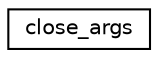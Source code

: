 digraph "Graphical Class Hierarchy"
{
 // LATEX_PDF_SIZE
  edge [fontname="Helvetica",fontsize="10",labelfontname="Helvetica",labelfontsize="10"];
  node [fontname="Helvetica",fontsize="10",shape=record];
  rankdir="LR";
  Node0 [label="close_args",height=0.2,width=0.4,color="black", fillcolor="white", style="filled",URL="$structclose__args.html",tooltip=" "];
}
